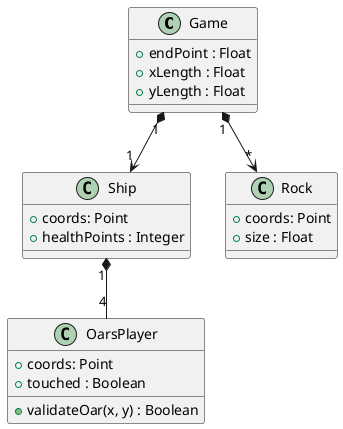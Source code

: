 @startuml
class Game {
    + endPoint : Float
    + xLength : Float
    + yLength : Float
}

class Ship {
    + coords: Point
    + healthPoints : Integer
}

class Rock {
    + coords: Point
    + size : Float
}

class OarsPlayer {
    + coords: Point
    + touched : Boolean
    + validateOar(x, y) : Boolean
}

Game "1" *--> "1" Ship
Game "1" *--> "*" Rock

Ship "1" *-- "4" OarsPlayer
@enduml
